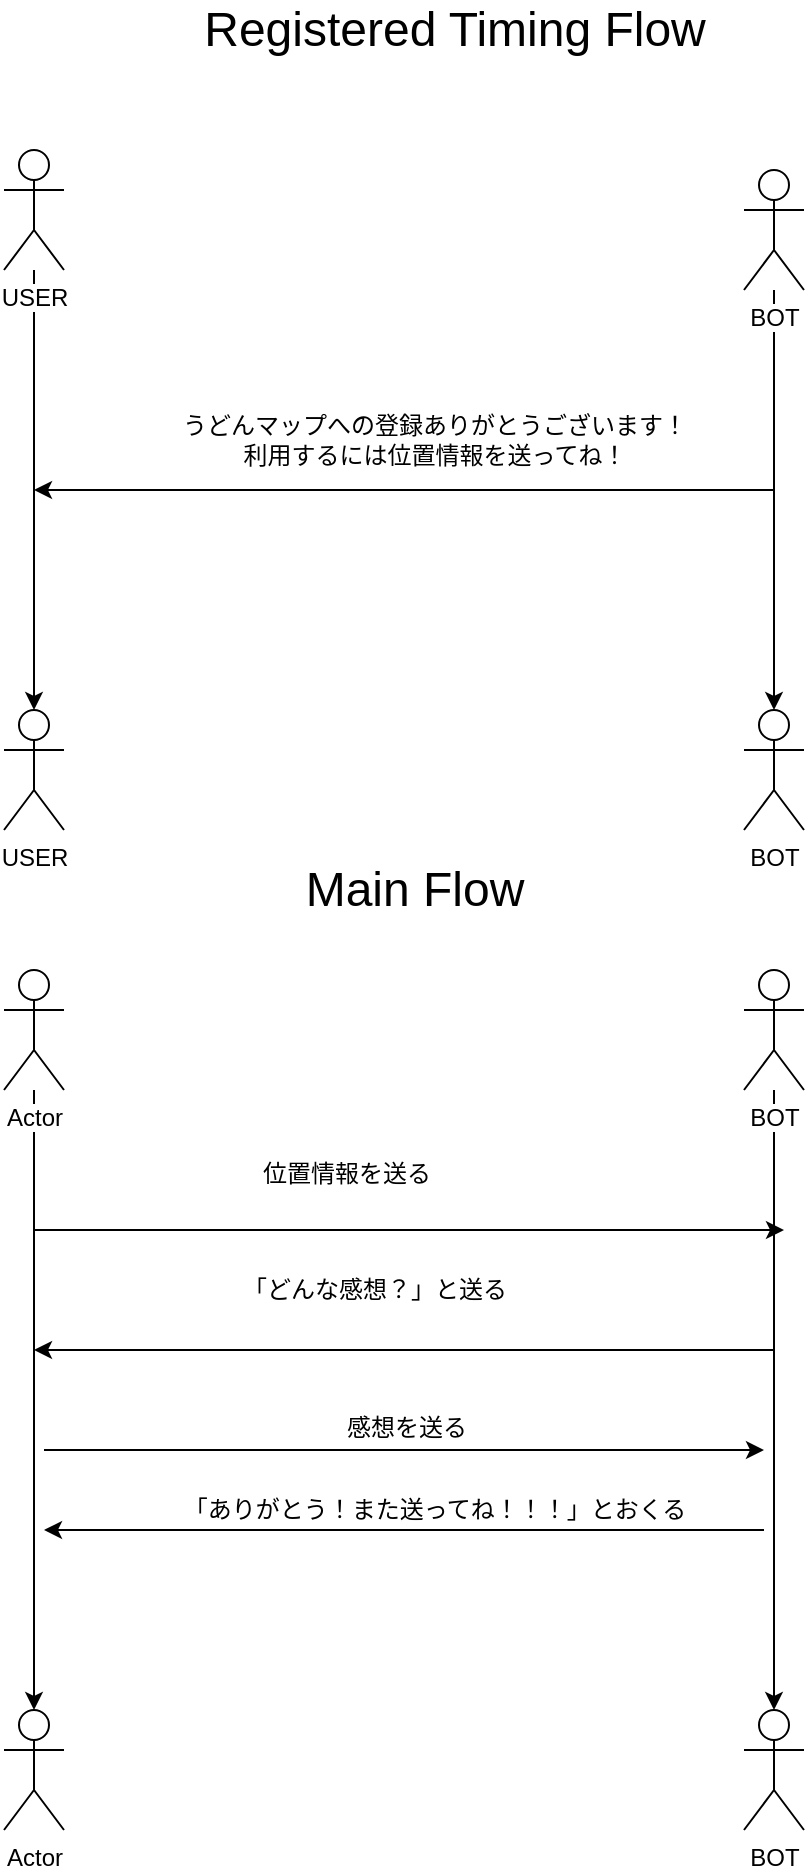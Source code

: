 <mxfile version="12.4.1" type="github" pages="1">
  <diagram id="BqAVmwKF6uV-oxVx1uoW" name="Page-1">
    <mxGraphModel dx="1883" dy="977" grid="1" gridSize="10" guides="1" tooltips="1" connect="1" arrows="1" fold="1" page="1" pageScale="1" pageWidth="827" pageHeight="1169" math="0" shadow="0">
      <root>
        <mxCell id="0"/>
        <mxCell id="1" parent="0"/>
        <mxCell id="HeeqB73VU8zr_-UHY4Gs-18" value="" style="edgeStyle=orthogonalEdgeStyle;rounded=0;orthogonalLoop=1;jettySize=auto;html=1;" edge="1" parent="1" source="HeeqB73VU8zr_-UHY4Gs-1" target="HeeqB73VU8zr_-UHY4Gs-17">
          <mxGeometry relative="1" as="geometry"/>
        </mxCell>
        <mxCell id="HeeqB73VU8zr_-UHY4Gs-1" value="USER" style="shape=umlActor;verticalLabelPosition=bottom;labelBackgroundColor=#ffffff;verticalAlign=top;html=1;outlineConnect=0;" vertex="1" parent="1">
          <mxGeometry x="130" y="130" width="30" height="60" as="geometry"/>
        </mxCell>
        <mxCell id="HeeqB73VU8zr_-UHY4Gs-17" value="USER" style="shape=umlActor;verticalLabelPosition=bottom;labelBackgroundColor=#ffffff;verticalAlign=top;html=1;outlineConnect=0;" vertex="1" parent="1">
          <mxGeometry x="130" y="410" width="30" height="60" as="geometry"/>
        </mxCell>
        <mxCell id="HeeqB73VU8zr_-UHY4Gs-2" value="&lt;font style=&quot;font-size: 24px&quot;&gt;Registered Timing Flow&lt;/font&gt;" style="text;html=1;align=center;verticalAlign=middle;resizable=0;points=[];;autosize=1;" vertex="1" parent="1">
          <mxGeometry x="220" y="60" width="270" height="20" as="geometry"/>
        </mxCell>
        <mxCell id="HeeqB73VU8zr_-UHY4Gs-20" value="" style="edgeStyle=orthogonalEdgeStyle;rounded=0;orthogonalLoop=1;jettySize=auto;html=1;" edge="1" parent="1" source="HeeqB73VU8zr_-UHY4Gs-4" target="HeeqB73VU8zr_-UHY4Gs-19">
          <mxGeometry relative="1" as="geometry"/>
        </mxCell>
        <mxCell id="HeeqB73VU8zr_-UHY4Gs-4" value="BOT" style="shape=umlActor;verticalLabelPosition=bottom;labelBackgroundColor=#ffffff;verticalAlign=top;html=1;outlineConnect=0;" vertex="1" parent="1">
          <mxGeometry x="500" y="140" width="30" height="60" as="geometry"/>
        </mxCell>
        <mxCell id="HeeqB73VU8zr_-UHY4Gs-19" value="BOT" style="shape=umlActor;verticalLabelPosition=bottom;labelBackgroundColor=#ffffff;verticalAlign=top;html=1;outlineConnect=0;" vertex="1" parent="1">
          <mxGeometry x="500" y="410" width="30" height="60" as="geometry"/>
        </mxCell>
        <mxCell id="HeeqB73VU8zr_-UHY4Gs-5" value="うどんマップへの登録ありがとうございます！&lt;br&gt;利用するには位置情報を送ってね！" style="text;html=1;align=center;verticalAlign=middle;resizable=0;points=[];;autosize=1;" vertex="1" parent="1">
          <mxGeometry x="210" y="260" width="270" height="30" as="geometry"/>
        </mxCell>
        <mxCell id="HeeqB73VU8zr_-UHY4Gs-8" value="" style="endArrow=classic;html=1;" edge="1" parent="1">
          <mxGeometry width="50" height="50" relative="1" as="geometry">
            <mxPoint x="515" y="300" as="sourcePoint"/>
            <mxPoint x="145" y="300" as="targetPoint"/>
          </mxGeometry>
        </mxCell>
        <mxCell id="HeeqB73VU8zr_-UHY4Gs-10" value="&lt;font style=&quot;font-size: 24px&quot;&gt;Main Flow&lt;/font&gt;" style="text;html=1;align=center;verticalAlign=middle;resizable=0;points=[];;autosize=1;" vertex="1" parent="1">
          <mxGeometry x="275" y="490" width="120" height="20" as="geometry"/>
        </mxCell>
        <mxCell id="HeeqB73VU8zr_-UHY4Gs-14" value="" style="edgeStyle=orthogonalEdgeStyle;rounded=0;orthogonalLoop=1;jettySize=auto;html=1;" edge="1" parent="1" source="HeeqB73VU8zr_-UHY4Gs-11" target="HeeqB73VU8zr_-UHY4Gs-13">
          <mxGeometry relative="1" as="geometry"/>
        </mxCell>
        <mxCell id="HeeqB73VU8zr_-UHY4Gs-11" value="Actor" style="shape=umlActor;verticalLabelPosition=bottom;labelBackgroundColor=#ffffff;verticalAlign=top;html=1;outlineConnect=0;" vertex="1" parent="1">
          <mxGeometry x="130" y="540" width="30" height="60" as="geometry"/>
        </mxCell>
        <mxCell id="HeeqB73VU8zr_-UHY4Gs-13" value="Actor" style="shape=umlActor;verticalLabelPosition=bottom;labelBackgroundColor=#ffffff;verticalAlign=top;html=1;outlineConnect=0;" vertex="1" parent="1">
          <mxGeometry x="130" y="910" width="30" height="60" as="geometry"/>
        </mxCell>
        <mxCell id="HeeqB73VU8zr_-UHY4Gs-16" value="" style="edgeStyle=orthogonalEdgeStyle;rounded=0;orthogonalLoop=1;jettySize=auto;html=1;" edge="1" parent="1" source="HeeqB73VU8zr_-UHY4Gs-12" target="HeeqB73VU8zr_-UHY4Gs-15">
          <mxGeometry relative="1" as="geometry"/>
        </mxCell>
        <mxCell id="HeeqB73VU8zr_-UHY4Gs-12" value="BOT" style="shape=umlActor;verticalLabelPosition=bottom;labelBackgroundColor=#ffffff;verticalAlign=top;html=1;outlineConnect=0;" vertex="1" parent="1">
          <mxGeometry x="500" y="540" width="30" height="60" as="geometry"/>
        </mxCell>
        <mxCell id="HeeqB73VU8zr_-UHY4Gs-15" value="BOT" style="shape=umlActor;verticalLabelPosition=bottom;labelBackgroundColor=#ffffff;verticalAlign=top;html=1;outlineConnect=0;" vertex="1" parent="1">
          <mxGeometry x="500" y="910" width="30" height="60" as="geometry"/>
        </mxCell>
        <mxCell id="HeeqB73VU8zr_-UHY4Gs-22" value="" style="endArrow=classic;html=1;" edge="1" parent="1">
          <mxGeometry width="50" height="50" relative="1" as="geometry">
            <mxPoint x="145" y="670" as="sourcePoint"/>
            <mxPoint x="520" y="670" as="targetPoint"/>
          </mxGeometry>
        </mxCell>
        <mxCell id="HeeqB73VU8zr_-UHY4Gs-24" value="位置情報を送る" style="text;html=1;align=center;verticalAlign=middle;resizable=0;points=[];;autosize=1;" vertex="1" parent="1">
          <mxGeometry x="251" y="632" width="100" height="20" as="geometry"/>
        </mxCell>
        <mxCell id="HeeqB73VU8zr_-UHY4Gs-25" value="" style="endArrow=classic;html=1;" edge="1" parent="1">
          <mxGeometry width="50" height="50" relative="1" as="geometry">
            <mxPoint x="515" y="730" as="sourcePoint"/>
            <mxPoint x="145" y="730" as="targetPoint"/>
          </mxGeometry>
        </mxCell>
        <mxCell id="HeeqB73VU8zr_-UHY4Gs-27" value="「どんな感想？」と送る" style="text;html=1;align=center;verticalAlign=middle;resizable=0;points=[];;autosize=1;" vertex="1" parent="1">
          <mxGeometry x="240" y="690" width="150" height="20" as="geometry"/>
        </mxCell>
        <mxCell id="HeeqB73VU8zr_-UHY4Gs-29" value="" style="endArrow=classic;html=1;" edge="1" parent="1">
          <mxGeometry width="50" height="50" relative="1" as="geometry">
            <mxPoint x="150" y="780" as="sourcePoint"/>
            <mxPoint x="510" y="780" as="targetPoint"/>
          </mxGeometry>
        </mxCell>
        <mxCell id="HeeqB73VU8zr_-UHY4Gs-30" value="感想を送る" style="text;html=1;align=center;verticalAlign=middle;resizable=0;points=[];;autosize=1;" vertex="1" parent="1">
          <mxGeometry x="291" y="759" width="80" height="20" as="geometry"/>
        </mxCell>
        <mxCell id="HeeqB73VU8zr_-UHY4Gs-31" value="" style="endArrow=classic;html=1;" edge="1" parent="1">
          <mxGeometry width="50" height="50" relative="1" as="geometry">
            <mxPoint x="510" y="820" as="sourcePoint"/>
            <mxPoint x="150" y="820" as="targetPoint"/>
          </mxGeometry>
        </mxCell>
        <mxCell id="HeeqB73VU8zr_-UHY4Gs-32" value="「ありがとう！また送ってね！！！」とおくる" style="text;html=1;align=center;verticalAlign=middle;resizable=0;points=[];;autosize=1;" vertex="1" parent="1">
          <mxGeometry x="210" y="800" width="270" height="20" as="geometry"/>
        </mxCell>
      </root>
    </mxGraphModel>
  </diagram>
</mxfile>
